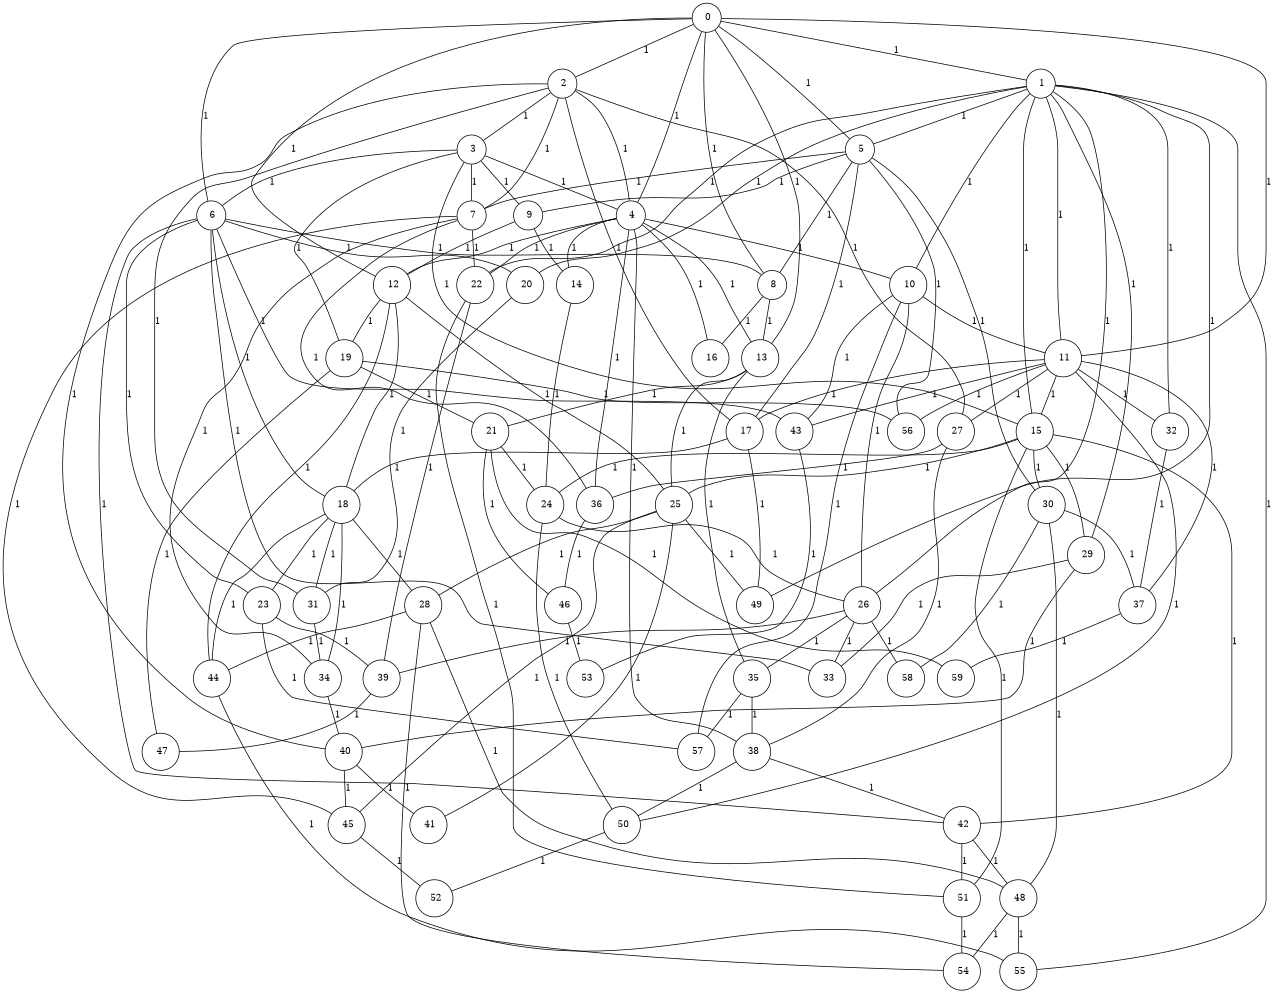 graph G {
size="8.5,11;"
ratio = "expand;"
fixedsize="true;"
overlap="scale;"
node[shape=circle,width=.12,hight=.12,fontsize=12]
edge[fontsize=12]

0[label=" 0" color=black, pos="0.33938793,1.4302934!"];
1[label=" 1" color=black, pos="1.1325755,1.0319453!"];
2[label=" 2" color=black, pos="2.844322,1.0815278!"];
3[label=" 3" color=black, pos="1.1284355,2.5816054!"];
4[label=" 4" color=black, pos="2.7224378,0.10091218!"];
5[label=" 5" color=black, pos="1.4571569,0.22028837!"];
6[label=" 6" color=black, pos="0.27113993,1.2760938!"];
7[label=" 7" color=black, pos="1.3088371,1.7219216!"];
8[label=" 8" color=black, pos="2.7444186,1.6812645!"];
9[label=" 9" color=black, pos="0.58133798,1.1840555!"];
10[label=" 10" color=black, pos="2.6219248,0.43981098!"];
11[label=" 11" color=black, pos="2.267044,2.1161124!"];
12[label=" 12" color=black, pos="2.5833215,1.4924288!"];
13[label=" 13" color=black, pos="1.9623165,1.6313068!"];
14[label=" 14" color=black, pos="0.20223874,1.9061119!"];
15[label=" 15" color=black, pos="2.7707325,2.1593009!"];
16[label=" 16" color=black, pos="0.78024851,0.39214514!"];
17[label=" 17" color=black, pos="2.5537751,2.7872465!"];
18[label=" 18" color=black, pos="0.84178386,0.92606015!"];
19[label=" 19" color=black, pos="1.2484739,1.0983097!"];
20[label=" 20" color=black, pos="0.25919718,2.8722737!"];
21[label=" 21" color=black, pos="1.3034557,1.4549702!"];
22[label=" 22" color=black, pos="1.4109811,0.016770329!"];
23[label=" 23" color=black, pos="1.9891156,0.6968646!"];
24[label=" 24" color=black, pos="2.0166367,0.13095062!"];
25[label=" 25" color=black, pos="1.6652104,1.7461117!"];
26[label=" 26" color=black, pos="2.1452546,1.6158221!"];
27[label=" 27" color=black, pos="1.7143445,1.2255238!"];
28[label=" 28" color=black, pos="1.3048703,1.1950554!"];
29[label=" 29" color=black, pos="1.601378,1.1140205!"];
30[label=" 30" color=black, pos="0.011107598,2.1940727!"];
31[label=" 31" color=black, pos="1.3068621,0.76958734!"];
32[label=" 32" color=black, pos="1.979947,0.89391063!"];
33[label=" 33" color=black, pos="0.81873506,2.1521516!"];
34[label=" 34" color=black, pos="0.31219426,2.3577181!"];
35[label=" 35" color=black, pos="0.48210553,1.0000804!"];
36[label=" 36" color=black, pos="2.6810393,2.3953019!"];
37[label=" 37" color=black, pos="0.84516125,1.2947764!"];
38[label=" 38" color=black, pos="2.6401132,2.8564921!"];
39[label=" 39" color=black, pos="1.3797863,0.27047415!"];
40[label=" 40" color=black, pos="2.5266174,2.0048907!"];
41[label=" 41" color=black, pos="1.8044071,2.3093421!"];
42[label=" 42" color=black, pos="1.925016,2.1431401!"];
43[label=" 43" color=black, pos="0.25030199,1.1940974!"];
44[label=" 44" color=black, pos="2.3383563,1.2137586!"];
45[label=" 45" color=black, pos="2.0987217,2.0397864!"];
46[label=" 46" color=black, pos="1.9973841,0.68581033!"];
47[label=" 47" color=black, pos="0.52235782,2.7369037!"];
48[label=" 48" color=black, pos="0.12066925,1.3943276!"];
49[label=" 49" color=black, pos="0.89883671,1.0416778!"];
50[label=" 50" color=black, pos="2.3707298,2.2309742!"];
51[label=" 51" color=black, pos="1.3280385,2.5523731!"];
52[label=" 52" color=black, pos="0.014470926,2.8499122!"];
53[label=" 53" color=black, pos="1.2746667,2.8520276!"];
54[label=" 54" color=black, pos="2.785977,2.6492211!"];
55[label=" 55" color=black, pos="1.4941224,1.35731!"];
56[label=" 56" color=black, pos="2.1279193,2.5398681!"];
57[label=" 57" color=black, pos="1.4553073,1.8506087!"];
58[label=" 58" color=black, pos="0.76636382,1.4470688!"];
59[label=" 59" color=black, pos="0.50665451,0.76079701!"];
0--1[label="1"]
0--2[label="1"]
0--4[label="1"]
0--5[label="1"]
0--6[label="1"]
0--8[label="1"]
0--11[label="1"]
0--12[label="1"]
0--13[label="1"]
1--5[label="1"]
1--10[label="1"]
1--11[label="1"]
1--15[label="1"]
1--20[label="1"]
1--22[label="1"]
1--26[label="1"]
1--29[label="1"]
1--32[label="1"]
1--49[label="1"]
1--55[label="1"]
2--3[label="1"]
2--4[label="1"]
2--7[label="1"]
2--17[label="1"]
2--27[label="1"]
2--31[label="1"]
2--40[label="1"]
3--4[label="1"]
3--6[label="1"]
3--7[label="1"]
3--9[label="1"]
3--15[label="1"]
3--19[label="1"]
4--10[label="1"]
4--12[label="1"]
4--13[label="1"]
4--14[label="1"]
4--16[label="1"]
4--22[label="1"]
4--36[label="1"]
4--38[label="1"]
5--7[label="1"]
5--8[label="1"]
5--9[label="1"]
5--17[label="1"]
5--30[label="1"]
5--56[label="1"]
6--8[label="1"]
6--18[label="1"]
6--20[label="1"]
6--23[label="1"]
6--33[label="1"]
6--42[label="1"]
6--43[label="1"]
7--22[label="1"]
7--34[label="1"]
7--36[label="1"]
7--45[label="1"]
8--13[label="1"]
8--16[label="1"]
9--12[label="1"]
9--14[label="1"]
10--11[label="1"]
10--26[label="1"]
10--43[label="1"]
10--57[label="1"]
11--15[label="1"]
11--17[label="1"]
11--27[label="1"]
11--32[label="1"]
11--37[label="1"]
11--43[label="1"]
11--50[label="1"]
11--56[label="1"]
12--18[label="1"]
12--19[label="1"]
12--25[label="1"]
12--44[label="1"]
13--21[label="1"]
13--25[label="1"]
13--35[label="1"]
14--24[label="1"]
15--24[label="1"]
15--25[label="1"]
15--29[label="1"]
15--30[label="1"]
15--42[label="1"]
15--51[label="1"]
17--18[label="1"]
17--49[label="1"]
18--23[label="1"]
18--28[label="1"]
18--31[label="1"]
18--34[label="1"]
18--44[label="1"]
19--21[label="1"]
19--47[label="1"]
19--56[label="1"]
20--31[label="1"]
21--24[label="1"]
21--46[label="1"]
21--59[label="1"]
22--39[label="1"]
22--51[label="1"]
23--39[label="1"]
23--57[label="1"]
24--26[label="1"]
24--50[label="1"]
25--28[label="1"]
25--41[label="1"]
25--45[label="1"]
25--49[label="1"]
26--33[label="1"]
26--35[label="1"]
26--39[label="1"]
26--58[label="1"]
27--36[label="1"]
27--38[label="1"]
28--44[label="1"]
28--48[label="1"]
28--54[label="1"]
29--33[label="1"]
29--40[label="1"]
30--37[label="1"]
30--48[label="1"]
30--58[label="1"]
31--34[label="1"]
32--37[label="1"]
34--40[label="1"]
35--38[label="1"]
35--57[label="1"]
36--46[label="1"]
37--59[label="1"]
38--42[label="1"]
38--50[label="1"]
39--47[label="1"]
40--41[label="1"]
40--45[label="1"]
42--48[label="1"]
42--51[label="1"]
43--53[label="1"]
44--55[label="1"]
45--52[label="1"]
46--53[label="1"]
48--54[label="1"]
48--55[label="1"]
50--52[label="1"]
51--54[label="1"]

}
